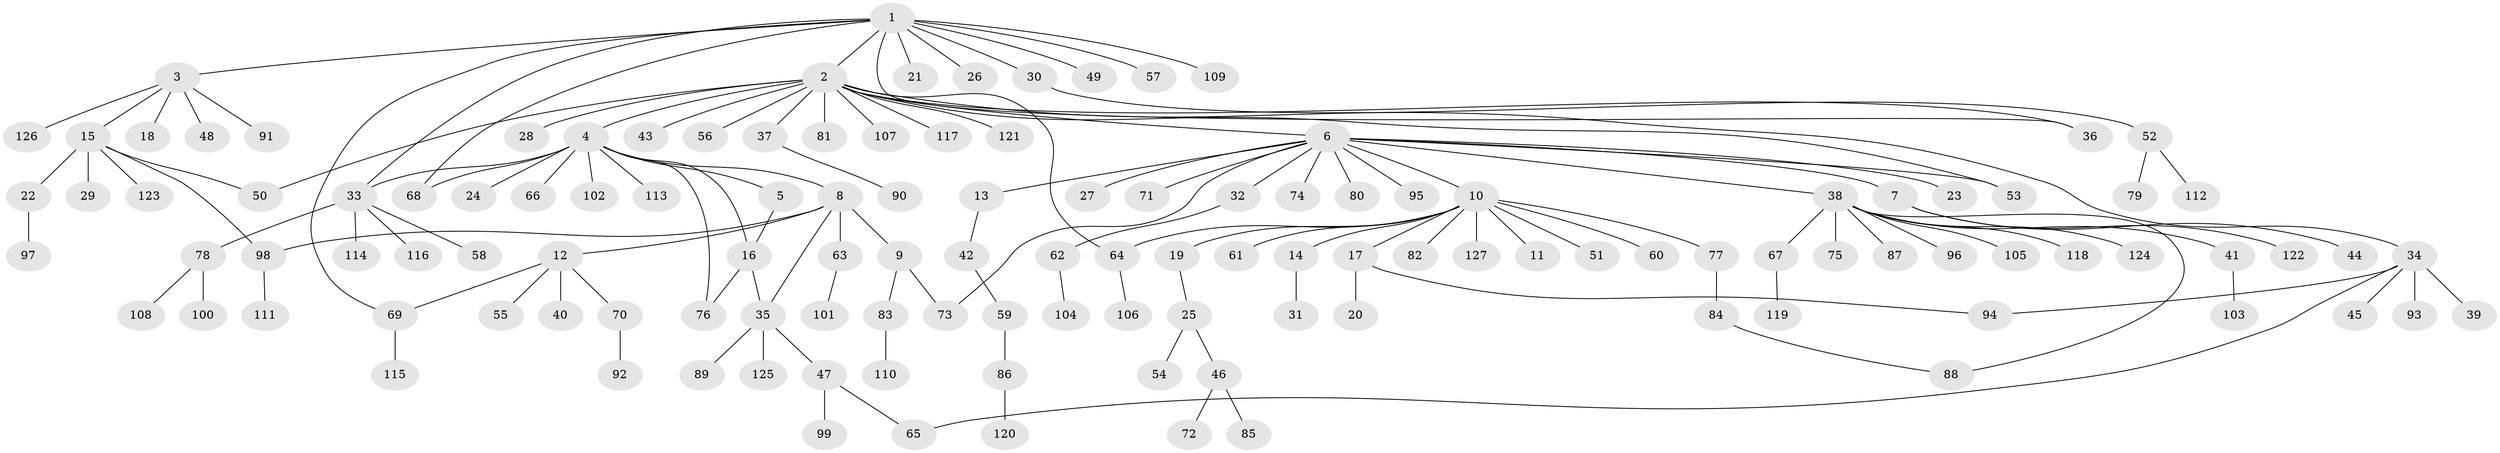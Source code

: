 // coarse degree distribution, {6: 0.02564102564102564, 8: 0.02564102564102564, 4: 0.02564102564102564, 5: 0.07692307692307693, 7: 0.05128205128205128, 1: 0.3333333333333333, 2: 0.3076923076923077, 3: 0.15384615384615385}
// Generated by graph-tools (version 1.1) at 2025/50/03/04/25 22:50:05]
// undirected, 127 vertices, 141 edges
graph export_dot {
  node [color=gray90,style=filled];
  1;
  2;
  3;
  4;
  5;
  6;
  7;
  8;
  9;
  10;
  11;
  12;
  13;
  14;
  15;
  16;
  17;
  18;
  19;
  20;
  21;
  22;
  23;
  24;
  25;
  26;
  27;
  28;
  29;
  30;
  31;
  32;
  33;
  34;
  35;
  36;
  37;
  38;
  39;
  40;
  41;
  42;
  43;
  44;
  45;
  46;
  47;
  48;
  49;
  50;
  51;
  52;
  53;
  54;
  55;
  56;
  57;
  58;
  59;
  60;
  61;
  62;
  63;
  64;
  65;
  66;
  67;
  68;
  69;
  70;
  71;
  72;
  73;
  74;
  75;
  76;
  77;
  78;
  79;
  80;
  81;
  82;
  83;
  84;
  85;
  86;
  87;
  88;
  89;
  90;
  91;
  92;
  93;
  94;
  95;
  96;
  97;
  98;
  99;
  100;
  101;
  102;
  103;
  104;
  105;
  106;
  107;
  108;
  109;
  110;
  111;
  112;
  113;
  114;
  115;
  116;
  117;
  118;
  119;
  120;
  121;
  122;
  123;
  124;
  125;
  126;
  127;
  1 -- 2;
  1 -- 3;
  1 -- 21;
  1 -- 26;
  1 -- 30;
  1 -- 33;
  1 -- 36;
  1 -- 49;
  1 -- 57;
  1 -- 68;
  1 -- 69;
  1 -- 109;
  2 -- 4;
  2 -- 6;
  2 -- 28;
  2 -- 34;
  2 -- 36;
  2 -- 37;
  2 -- 43;
  2 -- 50;
  2 -- 53;
  2 -- 56;
  2 -- 64;
  2 -- 81;
  2 -- 107;
  2 -- 117;
  2 -- 121;
  3 -- 15;
  3 -- 18;
  3 -- 48;
  3 -- 91;
  3 -- 126;
  4 -- 5;
  4 -- 8;
  4 -- 16;
  4 -- 24;
  4 -- 33;
  4 -- 66;
  4 -- 68;
  4 -- 76;
  4 -- 102;
  4 -- 113;
  5 -- 16;
  6 -- 7;
  6 -- 10;
  6 -- 13;
  6 -- 23;
  6 -- 27;
  6 -- 32;
  6 -- 38;
  6 -- 53;
  6 -- 71;
  6 -- 73;
  6 -- 74;
  6 -- 80;
  6 -- 95;
  7 -- 44;
  7 -- 122;
  8 -- 9;
  8 -- 12;
  8 -- 35;
  8 -- 63;
  8 -- 98;
  9 -- 73;
  9 -- 83;
  10 -- 11;
  10 -- 14;
  10 -- 17;
  10 -- 19;
  10 -- 51;
  10 -- 60;
  10 -- 61;
  10 -- 64;
  10 -- 77;
  10 -- 82;
  10 -- 127;
  12 -- 40;
  12 -- 55;
  12 -- 69;
  12 -- 70;
  13 -- 42;
  14 -- 31;
  15 -- 22;
  15 -- 29;
  15 -- 50;
  15 -- 98;
  15 -- 123;
  16 -- 35;
  16 -- 76;
  17 -- 20;
  17 -- 94;
  19 -- 25;
  22 -- 97;
  25 -- 46;
  25 -- 54;
  30 -- 52;
  32 -- 62;
  33 -- 58;
  33 -- 78;
  33 -- 114;
  33 -- 116;
  34 -- 39;
  34 -- 45;
  34 -- 65;
  34 -- 93;
  34 -- 94;
  35 -- 47;
  35 -- 89;
  35 -- 125;
  37 -- 90;
  38 -- 41;
  38 -- 67;
  38 -- 75;
  38 -- 87;
  38 -- 88;
  38 -- 96;
  38 -- 105;
  38 -- 118;
  38 -- 124;
  41 -- 103;
  42 -- 59;
  46 -- 72;
  46 -- 85;
  47 -- 65;
  47 -- 99;
  52 -- 79;
  52 -- 112;
  59 -- 86;
  62 -- 104;
  63 -- 101;
  64 -- 106;
  67 -- 119;
  69 -- 115;
  70 -- 92;
  77 -- 84;
  78 -- 100;
  78 -- 108;
  83 -- 110;
  84 -- 88;
  86 -- 120;
  98 -- 111;
}
